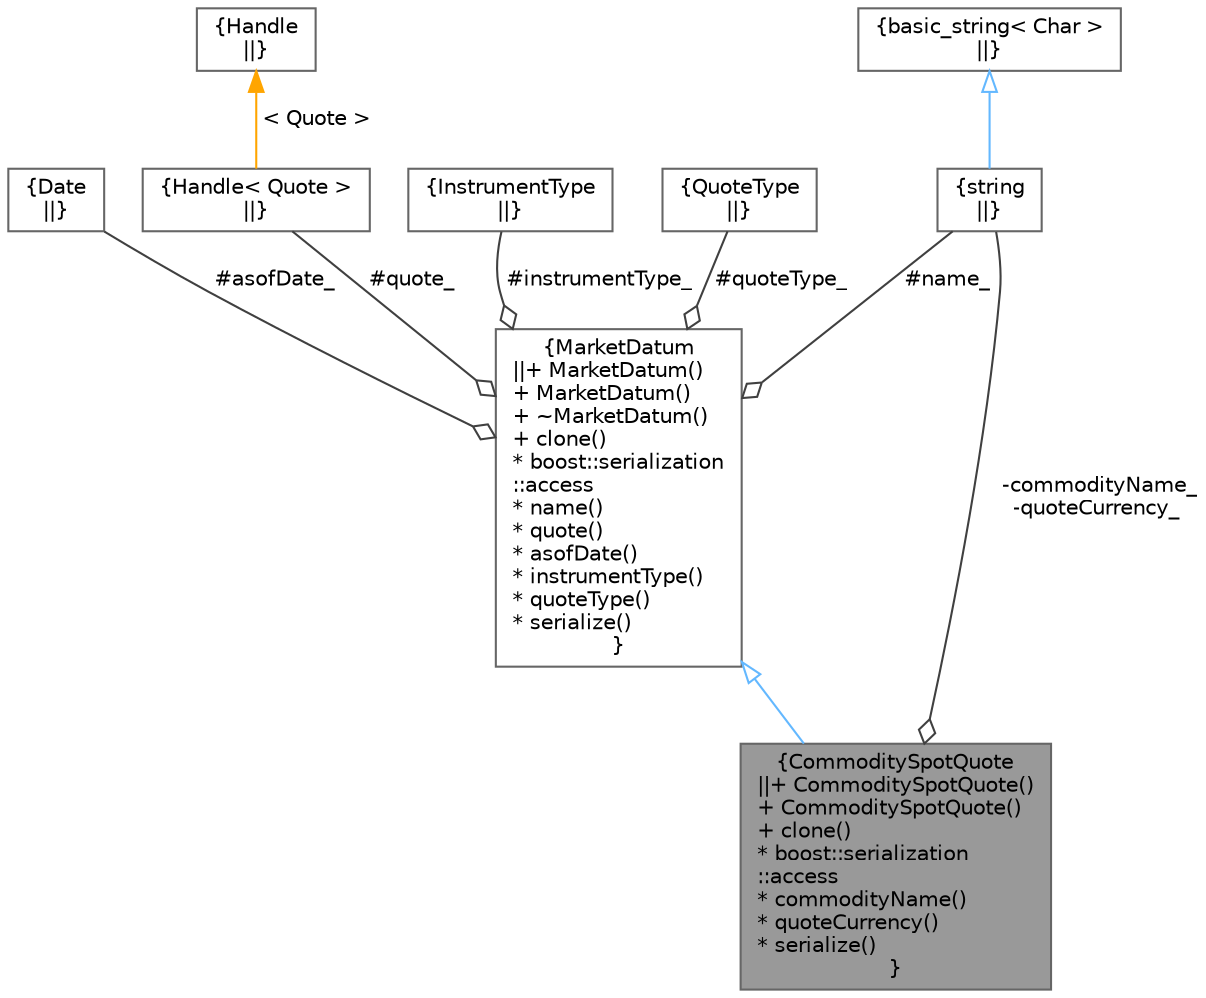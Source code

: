digraph "CommoditySpotQuote"
{
 // INTERACTIVE_SVG=YES
 // LATEX_PDF_SIZE
  bgcolor="transparent";
  edge [fontname=Helvetica,fontsize=10,labelfontname=Helvetica,labelfontsize=10];
  node [fontname=Helvetica,fontsize=10,shape=box,height=0.2,width=0.4];
  Node1 [label="{CommoditySpotQuote\n||+ CommoditySpotQuote()\l+ CommoditySpotQuote()\l+ clone()\l* boost::serialization\l::access\l* commodityName()\l* quoteCurrency()\l* serialize()\l}",height=0.2,width=0.4,color="gray40", fillcolor="grey60", style="filled", fontcolor="black",tooltip="Commodity spot quote class."];
  Node2 -> Node1 [dir="back",color="steelblue1",style="solid",arrowtail="onormal"];
  Node2 [label="{MarketDatum\n||+ MarketDatum()\l+ MarketDatum()\l+ ~MarketDatum()\l+ clone()\l* boost::serialization\l::access\l* name()\l* quote()\l* asofDate()\l* instrumentType()\l* quoteType()\l* serialize()\l}",height=0.2,width=0.4,color="gray40", fillcolor="white", style="filled",URL="$classore_1_1data_1_1_market_datum.html",tooltip="Base market data class."];
  Node3 -> Node2 [color="grey25",style="solid",label=" #quote_" ,arrowhead="odiamond"];
  Node3 [label="{Handle\< Quote \>\n||}",height=0.2,width=0.4,color="gray40", fillcolor="white", style="filled",tooltip=" "];
  Node4 -> Node3 [dir="back",color="orange",style="solid",label=" \< Quote \>" ];
  Node4 [label="{Handle\n||}",height=0.2,width=0.4,color="gray40", fillcolor="white", style="filled",tooltip=" "];
  Node5 -> Node2 [color="grey25",style="solid",label=" #asofDate_" ,arrowhead="odiamond"];
  Node5 [label="{Date\n||}",height=0.2,width=0.4,color="gray40", fillcolor="white", style="filled",tooltip=" "];
  Node6 -> Node2 [color="grey25",style="solid",label=" #name_" ,arrowhead="odiamond"];
  Node6 [label="{string\n||}",height=0.2,width=0.4,color="gray40", fillcolor="white", style="filled",tooltip=" "];
  Node7 -> Node6 [dir="back",color="steelblue1",style="solid",arrowtail="onormal"];
  Node7 [label="{basic_string\< Char \>\n||}",height=0.2,width=0.4,color="gray40", fillcolor="white", style="filled",tooltip=" "];
  Node8 -> Node2 [color="grey25",style="solid",label=" #instrumentType_" ,arrowhead="odiamond"];
  Node8 [label="{InstrumentType\n||}",height=0.2,width=0.4,color="gray40", fillcolor="white", style="filled",tooltip=" "];
  Node9 -> Node2 [color="grey25",style="solid",label=" #quoteType_" ,arrowhead="odiamond"];
  Node9 [label="{QuoteType\n||}",height=0.2,width=0.4,color="gray40", fillcolor="white", style="filled",tooltip=" "];
  Node6 -> Node1 [color="grey25",style="solid",label=" -commodityName_\n-quoteCurrency_" ,arrowhead="odiamond"];
}
